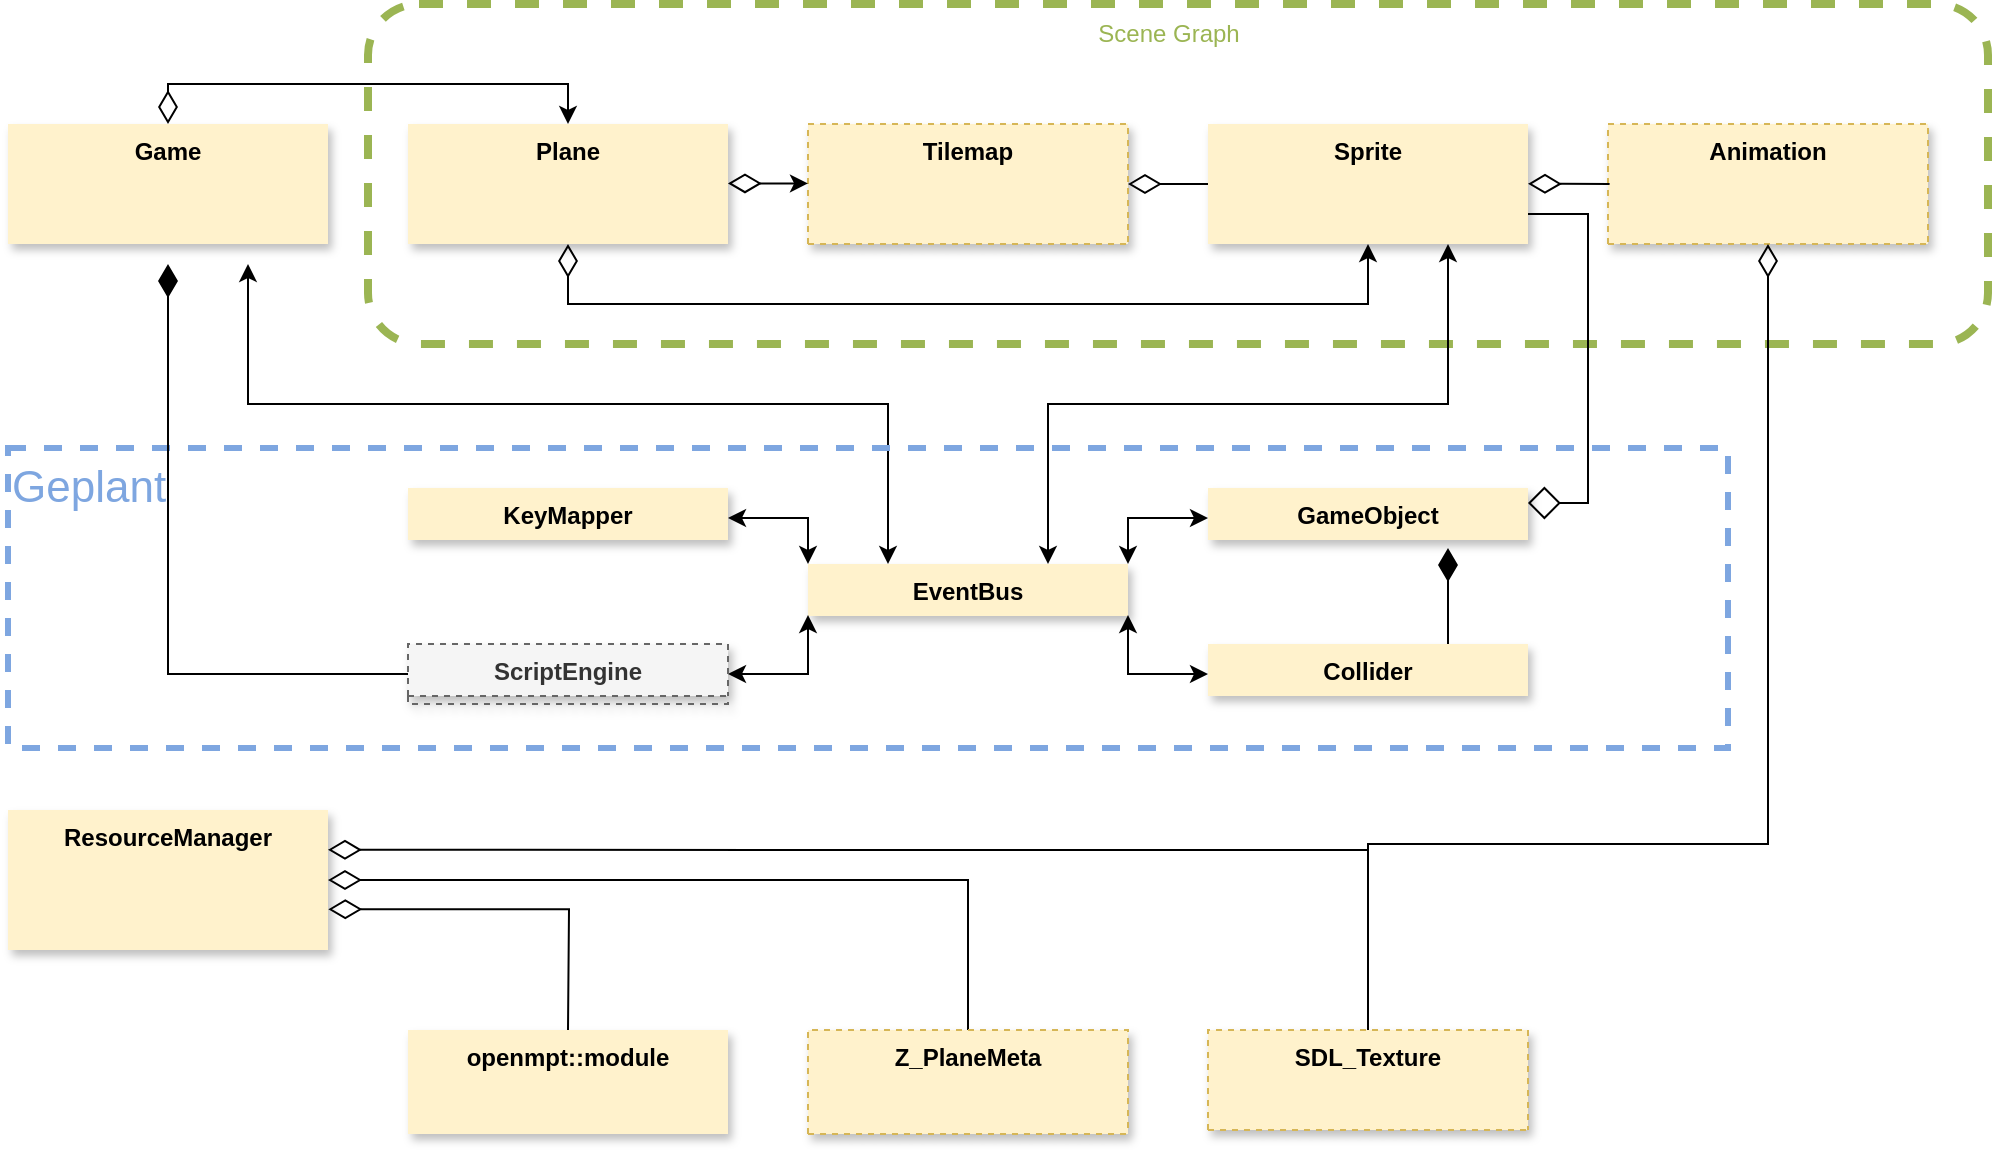 <mxfile version="20.5.2" type="device"><diagram id="i7O-uKfm3rUwdJJqUVBy" name="Seite-1"><mxGraphModel dx="1102" dy="628" grid="1" gridSize="10" guides="1" tooltips="1" connect="1" arrows="1" fold="1" page="1" pageScale="1" pageWidth="827" pageHeight="1169" math="0" shadow="0"><root><mxCell id="0"/><mxCell id="1" parent="0"/><mxCell id="NdO7TfO4KVU9EuhuVBSu-15" value="" style="rounded=1;whiteSpace=wrap;html=1;shadow=0;dashed=1;strokeWidth=4;fillColor=none;fontColor=#333333;strokeColor=#9BB553;" parent="1" vertex="1"><mxGeometry x="220" y="20" width="810" height="170" as="geometry"/></mxCell><mxCell id="__8_Z_5ygHKLiSIPpUc8-16" style="edgeStyle=orthogonalEdgeStyle;rounded=0;orthogonalLoop=1;jettySize=auto;html=1;fontColor=#7EA6E0;startArrow=classic;startFill=1;exitX=0.25;exitY=0;exitDx=0;exitDy=0;entryX=0.75;entryY=1;entryDx=0;entryDy=0;" edge="1" parent="1" source="6kpMg5qL5gW25uIL2eqC-24" target="6kpMg5qL5gW25uIL2eqC-32"><mxGeometry relative="1" as="geometry"><mxPoint x="620" y="400" as="sourcePoint"/><mxPoint x="400" y="220" as="targetPoint"/><Array as="points"><mxPoint x="480" y="220"/><mxPoint x="160" y="220"/></Array></mxGeometry></mxCell><mxCell id="6kpMg5qL5gW25uIL2eqC-7" value="Geplant" style="rounded=0;whiteSpace=wrap;html=1;dashed=1;fillColor=none;fontSize=22;align=left;labelPosition=center;verticalLabelPosition=middle;verticalAlign=top;strokeColor=#7EA6E0;strokeWidth=3;fontColor=#7EA6E0;" parent="1" vertex="1"><mxGeometry x="40" y="242" width="860" height="150" as="geometry"/></mxCell><mxCell id="6kpMg5qL5gW25uIL2eqC-65" style="edgeStyle=orthogonalEdgeStyle;rounded=0;orthogonalLoop=1;jettySize=auto;html=1;fontSize=12;startArrow=diamondThin;startFill=0;startSize=14;exitX=0.5;exitY=1;exitDx=0;exitDy=0;" parent="1" source="6kpMg5qL5gW25uIL2eqC-20" target="6kpMg5qL5gW25uIL2eqC-44" edge="1"><mxGeometry relative="1" as="geometry"><mxPoint x="680" y="140" as="targetPoint"/><Array as="points"><mxPoint x="320" y="170"/><mxPoint x="720" y="170"/></Array></mxGeometry></mxCell><mxCell id="6kpMg5qL5gW25uIL2eqC-20" value="Plane" style="swimlane;fontStyle=1;align=center;verticalAlign=top;childLayout=stackLayout;horizontal=1;startSize=60;horizontalStack=0;resizeParent=1;resizeParentMax=0;resizeLast=0;collapsible=1;marginBottom=0;dashed=1;fontSize=12;fillColor=#fff2cc;strokeColor=none;shadow=1;" parent="1" vertex="1"><mxGeometry x="240" y="80" width="160" height="60" as="geometry"/></mxCell><mxCell id="6kpMg5qL5gW25uIL2eqC-24" value="EventBus" style="swimlane;fontStyle=1;align=center;verticalAlign=top;childLayout=stackLayout;horizontal=1;startSize=26;horizontalStack=0;resizeParent=1;resizeParentMax=0;resizeLast=0;collapsible=1;marginBottom=0;dashed=1;fontSize=12;fillColor=#fff2cc;strokeColor=none;shadow=1;" parent="1" vertex="1"><mxGeometry x="440" y="300" width="160" height="34" as="geometry"/></mxCell><mxCell id="__8_Z_5ygHKLiSIPpUc8-2" style="edgeStyle=orthogonalEdgeStyle;rounded=0;orthogonalLoop=1;jettySize=auto;html=1;exitX=1;exitY=0.5;exitDx=0;exitDy=0;startArrow=classic;startFill=1;entryX=0;entryY=0;entryDx=0;entryDy=0;" edge="1" parent="1" source="6kpMg5qL5gW25uIL2eqC-28" target="6kpMg5qL5gW25uIL2eqC-24"><mxGeometry relative="1" as="geometry"><mxPoint x="500" y="220" as="targetPoint"/><Array as="points"><mxPoint x="440" y="277"/></Array></mxGeometry></mxCell><mxCell id="6kpMg5qL5gW25uIL2eqC-28" value="KeyMapper" style="swimlane;fontStyle=1;align=center;verticalAlign=top;childLayout=stackLayout;horizontal=1;startSize=26;horizontalStack=0;resizeParent=1;resizeParentMax=0;resizeLast=0;collapsible=1;marginBottom=0;dashed=1;fontSize=12;fillColor=#fff2cc;strokeColor=none;shadow=1;" parent="1" vertex="1"><mxGeometry x="240" y="262" width="160" height="30" as="geometry"/></mxCell><mxCell id="6kpMg5qL5gW25uIL2eqC-55" style="edgeStyle=orthogonalEdgeStyle;rounded=0;orthogonalLoop=1;jettySize=auto;html=1;entryX=0.5;entryY=0;entryDx=0;entryDy=0;fontSize=12;startSize=14;startArrow=diamondThin;startFill=0;" parent="1" source="6kpMg5qL5gW25uIL2eqC-32" target="6kpMg5qL5gW25uIL2eqC-20" edge="1"><mxGeometry relative="1" as="geometry"><Array as="points"><mxPoint x="120" y="60"/><mxPoint x="320" y="60"/></Array></mxGeometry></mxCell><mxCell id="NdO7TfO4KVU9EuhuVBSu-1" style="edgeStyle=orthogonalEdgeStyle;rounded=0;orthogonalLoop=1;jettySize=auto;html=1;exitX=0.5;exitY=0;exitDx=0;exitDy=0;" parent="1" source="6kpMg5qL5gW25uIL2eqC-32" edge="1"><mxGeometry relative="1" as="geometry"><mxPoint x="119.75" y="79.875" as="targetPoint"/></mxGeometry></mxCell><mxCell id="__8_Z_5ygHKLiSIPpUc8-24" style="edgeStyle=orthogonalEdgeStyle;rounded=0;orthogonalLoop=1;jettySize=auto;html=1;exitX=0.5;exitY=1;exitDx=0;exitDy=0;entryX=0;entryY=0.5;entryDx=0;entryDy=0;fontColor=#7EA6E0;startArrow=diamondThin;startFill=1;endArrow=none;endFill=0;startSize=14;endSize=14;" edge="1" parent="1" source="6kpMg5qL5gW25uIL2eqC-32" target="__8_Z_5ygHKLiSIPpUc8-7"><mxGeometry relative="1" as="geometry"/></mxCell><mxCell id="6kpMg5qL5gW25uIL2eqC-32" value="Game" style="swimlane;fontStyle=1;align=center;verticalAlign=top;childLayout=stackLayout;horizontal=1;startSize=60;horizontalStack=0;resizeParent=1;resizeParentMax=0;resizeLast=0;collapsible=1;marginBottom=0;dashed=1;fontSize=12;fillColor=#fff2cc;strokeColor=none;shadow=1;" parent="1" vertex="1"><mxGeometry x="40" y="80" width="160" height="70" as="geometry"><mxRectangle x="40" y="80" width="70" height="30" as="alternateBounds"/></mxGeometry></mxCell><mxCell id="6kpMg5qL5gW25uIL2eqC-91" style="edgeStyle=orthogonalEdgeStyle;rounded=0;orthogonalLoop=1;jettySize=auto;html=1;entryX=0.5;entryY=0;entryDx=0;entryDy=0;fontSize=12;startArrow=diamondThin;startFill=0;startSize=14;endArrow=none;endFill=0;exitX=1;exitY=0.284;exitDx=0;exitDy=0;exitPerimeter=0;" parent="1" source="6kpMg5qL5gW25uIL2eqC-36" target="6kpMg5qL5gW25uIL2eqC-87" edge="1"><mxGeometry relative="1" as="geometry"><Array as="points"><mxPoint x="220" y="443"/><mxPoint x="720" y="443"/></Array></mxGeometry></mxCell><mxCell id="6kpMg5qL5gW25uIL2eqC-92" style="edgeStyle=orthogonalEdgeStyle;rounded=0;orthogonalLoop=1;jettySize=auto;html=1;entryX=0.5;entryY=0;entryDx=0;entryDy=0;fontSize=12;startArrow=diamondThin;startFill=0;startSize=14;endArrow=none;endFill=0;exitX=1;exitY=0.5;exitDx=0;exitDy=0;" parent="1" source="6kpMg5qL5gW25uIL2eqC-36" target="6kpMg5qL5gW25uIL2eqC-83" edge="1"><mxGeometry relative="1" as="geometry"><mxPoint x="200" y="448" as="sourcePoint"/><Array as="points"><mxPoint x="520" y="458"/></Array></mxGeometry></mxCell><mxCell id="6kpMg5qL5gW25uIL2eqC-36" value="ResourceManager&#xA;" style="swimlane;fontStyle=1;align=center;verticalAlign=top;childLayout=stackLayout;horizontal=1;startSize=70;horizontalStack=0;resizeParent=1;resizeParentMax=0;resizeLast=0;collapsible=1;marginBottom=0;dashed=1;fontSize=12;fillColor=#fff2cc;strokeColor=none;shadow=1;swimlaneLine=1;" parent="1" vertex="1"><mxGeometry x="40" y="423" width="160" height="70" as="geometry"/></mxCell><mxCell id="6kpMg5qL5gW25uIL2eqC-40" value="Animation" style="swimlane;fontStyle=1;align=center;verticalAlign=top;childLayout=stackLayout;horizontal=1;startSize=60;horizontalStack=0;resizeParent=1;resizeParentMax=0;resizeLast=0;collapsible=1;marginBottom=0;dashed=1;fontSize=12;fillColor=#fff2cc;strokeColor=#d6b656;shadow=1;" parent="1" vertex="1"><mxGeometry x="840" y="80" width="160" height="60" as="geometry"/></mxCell><mxCell id="6kpMg5qL5gW25uIL2eqC-93" style="edgeStyle=orthogonalEdgeStyle;rounded=0;orthogonalLoop=1;jettySize=auto;html=1;entryX=0.5;entryY=0;entryDx=0;entryDy=0;fontSize=12;startArrow=diamondThin;startFill=0;startSize=14;endArrow=none;endFill=0;exitX=0.5;exitY=1;exitDx=0;exitDy=0;" parent="1" source="6kpMg5qL5gW25uIL2eqC-40" target="6kpMg5qL5gW25uIL2eqC-87" edge="1"><mxGeometry relative="1" as="geometry"><mxPoint x="920" y="150" as="sourcePoint"/><Array as="points"><mxPoint x="920" y="440"/><mxPoint x="720" y="440"/></Array></mxGeometry></mxCell><mxCell id="__8_Z_5ygHKLiSIPpUc8-3" style="edgeStyle=orthogonalEdgeStyle;rounded=0;orthogonalLoop=1;jettySize=auto;html=1;exitX=0.75;exitY=1;exitDx=0;exitDy=0;startArrow=classic;startFill=1;entryX=0.75;entryY=0;entryDx=0;entryDy=0;" edge="1" parent="1" source="6kpMg5qL5gW25uIL2eqC-44" target="6kpMg5qL5gW25uIL2eqC-24"><mxGeometry relative="1" as="geometry"><mxPoint x="690" y="210" as="targetPoint"/><Array as="points"><mxPoint x="760" y="220"/><mxPoint x="560" y="220"/></Array></mxGeometry></mxCell><mxCell id="6kpMg5qL5gW25uIL2eqC-44" value="Sprite" style="swimlane;fontStyle=1;align=center;verticalAlign=top;childLayout=stackLayout;horizontal=1;startSize=60;horizontalStack=0;resizeParent=1;resizeParentMax=0;resizeLast=0;collapsible=1;marginBottom=0;dashed=1;fontSize=12;fillColor=#fff2cc;strokeColor=none;shadow=1;" parent="1" vertex="1"><mxGeometry x="640" y="80" width="160" height="60" as="geometry"/></mxCell><mxCell id="6kpMg5qL5gW25uIL2eqC-63" style="edgeStyle=orthogonalEdgeStyle;rounded=0;orthogonalLoop=1;jettySize=auto;html=1;fontSize=12;endArrow=none;endFill=0;startArrow=diamondThin;startFill=0;startSize=14;exitX=1;exitY=0.5;exitDx=0;exitDy=0;" parent="1" source="6kpMg5qL5gW25uIL2eqC-48" edge="1"><mxGeometry relative="1" as="geometry"><Array as="points"><mxPoint x="640" y="110"/></Array><mxPoint x="610" y="123" as="sourcePoint"/><mxPoint x="640" y="110" as="targetPoint"/></mxGeometry></mxCell><mxCell id="6kpMg5qL5gW25uIL2eqC-48" value="Tilemap" style="swimlane;fontStyle=1;align=center;verticalAlign=top;childLayout=stackLayout;horizontal=1;startSize=60;horizontalStack=0;resizeParent=1;resizeParentMax=0;resizeLast=0;collapsible=1;marginBottom=0;dashed=1;fontSize=12;fillColor=#fff2cc;strokeColor=#d6b656;shadow=1;" parent="1" vertex="1"><mxGeometry x="440" y="80" width="160" height="60" as="geometry"/></mxCell><mxCell id="6kpMg5qL5gW25uIL2eqC-73" value="openmpt::module" style="swimlane;fontStyle=1;align=center;verticalAlign=top;childLayout=stackLayout;horizontal=1;startSize=52;horizontalStack=0;resizeParent=1;resizeParentMax=0;resizeLast=0;collapsible=1;marginBottom=0;dashed=1;fontSize=12;fillColor=#fff2cc;strokeColor=none;shadow=1;" parent="1" vertex="1"><mxGeometry x="240" y="533" width="160" height="52" as="geometry"/></mxCell><mxCell id="6kpMg5qL5gW25uIL2eqC-83" value="Z_PlaneMeta" style="swimlane;fontStyle=1;align=center;verticalAlign=top;childLayout=stackLayout;horizontal=1;startSize=52;horizontalStack=0;resizeParent=1;resizeParentMax=0;resizeLast=0;collapsible=1;marginBottom=0;dashed=1;fontSize=12;fillColor=#fff2cc;strokeColor=#d6b656;shadow=1;" parent="1" vertex="1"><mxGeometry x="440" y="533" width="160" height="52" as="geometry"/></mxCell><mxCell id="6kpMg5qL5gW25uIL2eqC-87" value="SDL_Texture" style="swimlane;fontStyle=1;align=center;verticalAlign=top;childLayout=stackLayout;horizontal=1;startSize=50;horizontalStack=0;resizeParent=1;resizeParentMax=0;resizeLast=0;collapsible=1;marginBottom=0;dashed=1;fontSize=12;fillColor=#fff2cc;strokeColor=#d6b656;shadow=1;" parent="1" vertex="1"><mxGeometry x="640" y="533" width="160" height="50" as="geometry"/></mxCell><mxCell id="NdO7TfO4KVU9EuhuVBSu-12" style="edgeStyle=orthogonalEdgeStyle;rounded=0;orthogonalLoop=1;jettySize=auto;html=1;fontSize=12;endArrow=none;endFill=0;startArrow=diamondThin;startFill=0;startSize=14;exitX=0.995;exitY=0.665;exitDx=0;exitDy=0;exitPerimeter=0;" parent="1" edge="1"><mxGeometry relative="1" as="geometry"><Array as="points"><mxPoint x="840.8" y="109.99"/></Array><mxPoint x="800.0" y="109.89" as="sourcePoint"/><mxPoint x="840.8" y="109.99" as="targetPoint"/></mxGeometry></mxCell><mxCell id="NdO7TfO4KVU9EuhuVBSu-14" style="edgeStyle=orthogonalEdgeStyle;rounded=0;orthogonalLoop=1;jettySize=auto;html=1;entryX=0.5;entryY=0;entryDx=0;entryDy=0;fontSize=12;startArrow=diamondThin;startFill=0;startSize=14;endArrow=none;endFill=0;exitX=1.001;exitY=0.709;exitDx=0;exitDy=0;exitPerimeter=0;" parent="1" source="6kpMg5qL5gW25uIL2eqC-36" edge="1"><mxGeometry relative="1" as="geometry"><mxPoint x="200" y="456" as="sourcePoint"/><mxPoint x="320.0" y="533" as="targetPoint"/></mxGeometry></mxCell><mxCell id="NdO7TfO4KVU9EuhuVBSu-16" value="Scene Graph" style="text;html=1;align=center;verticalAlign=middle;resizable=0;points=[];autosize=1;strokeColor=none;fillColor=none;fontColor=#9BB553;" parent="1" vertex="1"><mxGeometry x="575" y="20" width="90" height="30" as="geometry"/></mxCell><mxCell id="NdO7TfO4KVU9EuhuVBSu-19" style="edgeStyle=orthogonalEdgeStyle;rounded=0;orthogonalLoop=1;jettySize=auto;html=1;fontSize=12;endArrow=classic;endFill=1;startArrow=diamondThin;startFill=0;startSize=14;exitX=1;exitY=0.5;exitDx=0;exitDy=0;" parent="1" edge="1"><mxGeometry relative="1" as="geometry"><Array as="points"><mxPoint x="440" y="109.7"/></Array><mxPoint x="400" y="109.7" as="sourcePoint"/><mxPoint x="440" y="109.7" as="targetPoint"/></mxGeometry></mxCell><mxCell id="__8_Z_5ygHKLiSIPpUc8-13" style="edgeStyle=orthogonalEdgeStyle;rounded=0;orthogonalLoop=1;jettySize=auto;html=1;exitX=1;exitY=0.5;exitDx=0;exitDy=0;fontColor=#7EA6E0;startArrow=classic;startFill=1;entryX=0;entryY=0.75;entryDx=0;entryDy=0;" edge="1" parent="1" source="__8_Z_5ygHKLiSIPpUc8-7" target="6kpMg5qL5gW25uIL2eqC-24"><mxGeometry relative="1" as="geometry"><Array as="points"><mxPoint x="440" y="355"/></Array></mxGeometry></mxCell><mxCell id="__8_Z_5ygHKLiSIPpUc8-7" value="ScriptEngine" style="swimlane;fontStyle=1;align=center;verticalAlign=top;childLayout=stackLayout;horizontal=1;startSize=26;horizontalStack=0;resizeParent=1;resizeParentMax=0;resizeLast=0;collapsible=1;marginBottom=0;dashed=1;fontSize=12;fillColor=#f5f5f5;strokeColor=#666666;shadow=1;fillStyle=solid;sketch=0;glass=0;rounded=0;swimlaneLine=1;fontColor=#333333;" vertex="1" parent="1"><mxGeometry x="240" y="340" width="160" height="30" as="geometry"/></mxCell><mxCell id="__8_Z_5ygHKLiSIPpUc8-10" style="edgeStyle=orthogonalEdgeStyle;rounded=0;orthogonalLoop=1;jettySize=auto;html=1;exitX=0;exitY=0.5;exitDx=0;exitDy=0;fontColor=#7EA6E0;startArrow=classic;startFill=1;entryX=1;entryY=0.75;entryDx=0;entryDy=0;" edge="1" parent="1" source="__8_Z_5ygHKLiSIPpUc8-8" target="6kpMg5qL5gW25uIL2eqC-24"><mxGeometry relative="1" as="geometry"><mxPoint x="540" y="420" as="targetPoint"/><Array as="points"><mxPoint x="600" y="355"/><mxPoint x="600" y="330"/><mxPoint x="600" y="330"/></Array></mxGeometry></mxCell><mxCell id="__8_Z_5ygHKLiSIPpUc8-8" value="Collider" style="swimlane;fontStyle=1;align=center;verticalAlign=top;childLayout=stackLayout;horizontal=1;startSize=26;horizontalStack=0;resizeParent=1;resizeParentMax=0;resizeLast=0;collapsible=1;marginBottom=0;dashed=1;fontSize=12;fillColor=#fff2cc;strokeColor=none;shadow=1;" vertex="1" parent="1"><mxGeometry x="640" y="340" width="160" height="30" as="geometry"/></mxCell><mxCell id="__8_Z_5ygHKLiSIPpUc8-15" style="edgeStyle=orthogonalEdgeStyle;rounded=0;orthogonalLoop=1;jettySize=auto;html=1;fontColor=#7EA6E0;startArrow=classic;startFill=1;entryX=1;entryY=0;entryDx=0;entryDy=0;" edge="1" parent="1" source="__8_Z_5ygHKLiSIPpUc8-14" target="6kpMg5qL5gW25uIL2eqC-24"><mxGeometry relative="1" as="geometry"><mxPoint x="460" y="220" as="targetPoint"/><Array as="points"/></mxGeometry></mxCell><mxCell id="__8_Z_5ygHKLiSIPpUc8-22" style="edgeStyle=orthogonalEdgeStyle;rounded=0;orthogonalLoop=1;jettySize=auto;html=1;entryX=0.75;entryY=0;entryDx=0;entryDy=0;fontColor=#7EA6E0;startArrow=diamondThin;startFill=1;exitX=0.75;exitY=1;exitDx=0;exitDy=0;endArrow=none;endFill=0;startSize=14;" edge="1" parent="1" source="__8_Z_5ygHKLiSIPpUc8-14" target="__8_Z_5ygHKLiSIPpUc8-8"><mxGeometry relative="1" as="geometry"><Array as="points"><mxPoint x="760" y="310"/><mxPoint x="760" y="310"/></Array></mxGeometry></mxCell><mxCell id="__8_Z_5ygHKLiSIPpUc8-23" style="edgeStyle=orthogonalEdgeStyle;rounded=0;orthogonalLoop=1;jettySize=auto;html=1;exitX=1;exitY=0.25;exitDx=0;exitDy=0;entryX=1;entryY=0.75;entryDx=0;entryDy=0;fontColor=#7EA6E0;startArrow=diamond;startFill=0;endArrow=none;endFill=0;endSize=14;startSize=14;" edge="1" parent="1" source="__8_Z_5ygHKLiSIPpUc8-14" target="6kpMg5qL5gW25uIL2eqC-44"><mxGeometry relative="1" as="geometry"/></mxCell><mxCell id="__8_Z_5ygHKLiSIPpUc8-14" value="GameObject" style="swimlane;fontStyle=1;align=center;verticalAlign=top;childLayout=stackLayout;horizontal=1;startSize=26;horizontalStack=0;resizeParent=1;resizeParentMax=0;resizeLast=0;collapsible=1;marginBottom=0;dashed=1;fontSize=12;fillColor=#fff2cc;strokeColor=none;shadow=1;" vertex="1" parent="1"><mxGeometry x="640" y="262" width="160" height="30" as="geometry"/></mxCell></root></mxGraphModel></diagram></mxfile>